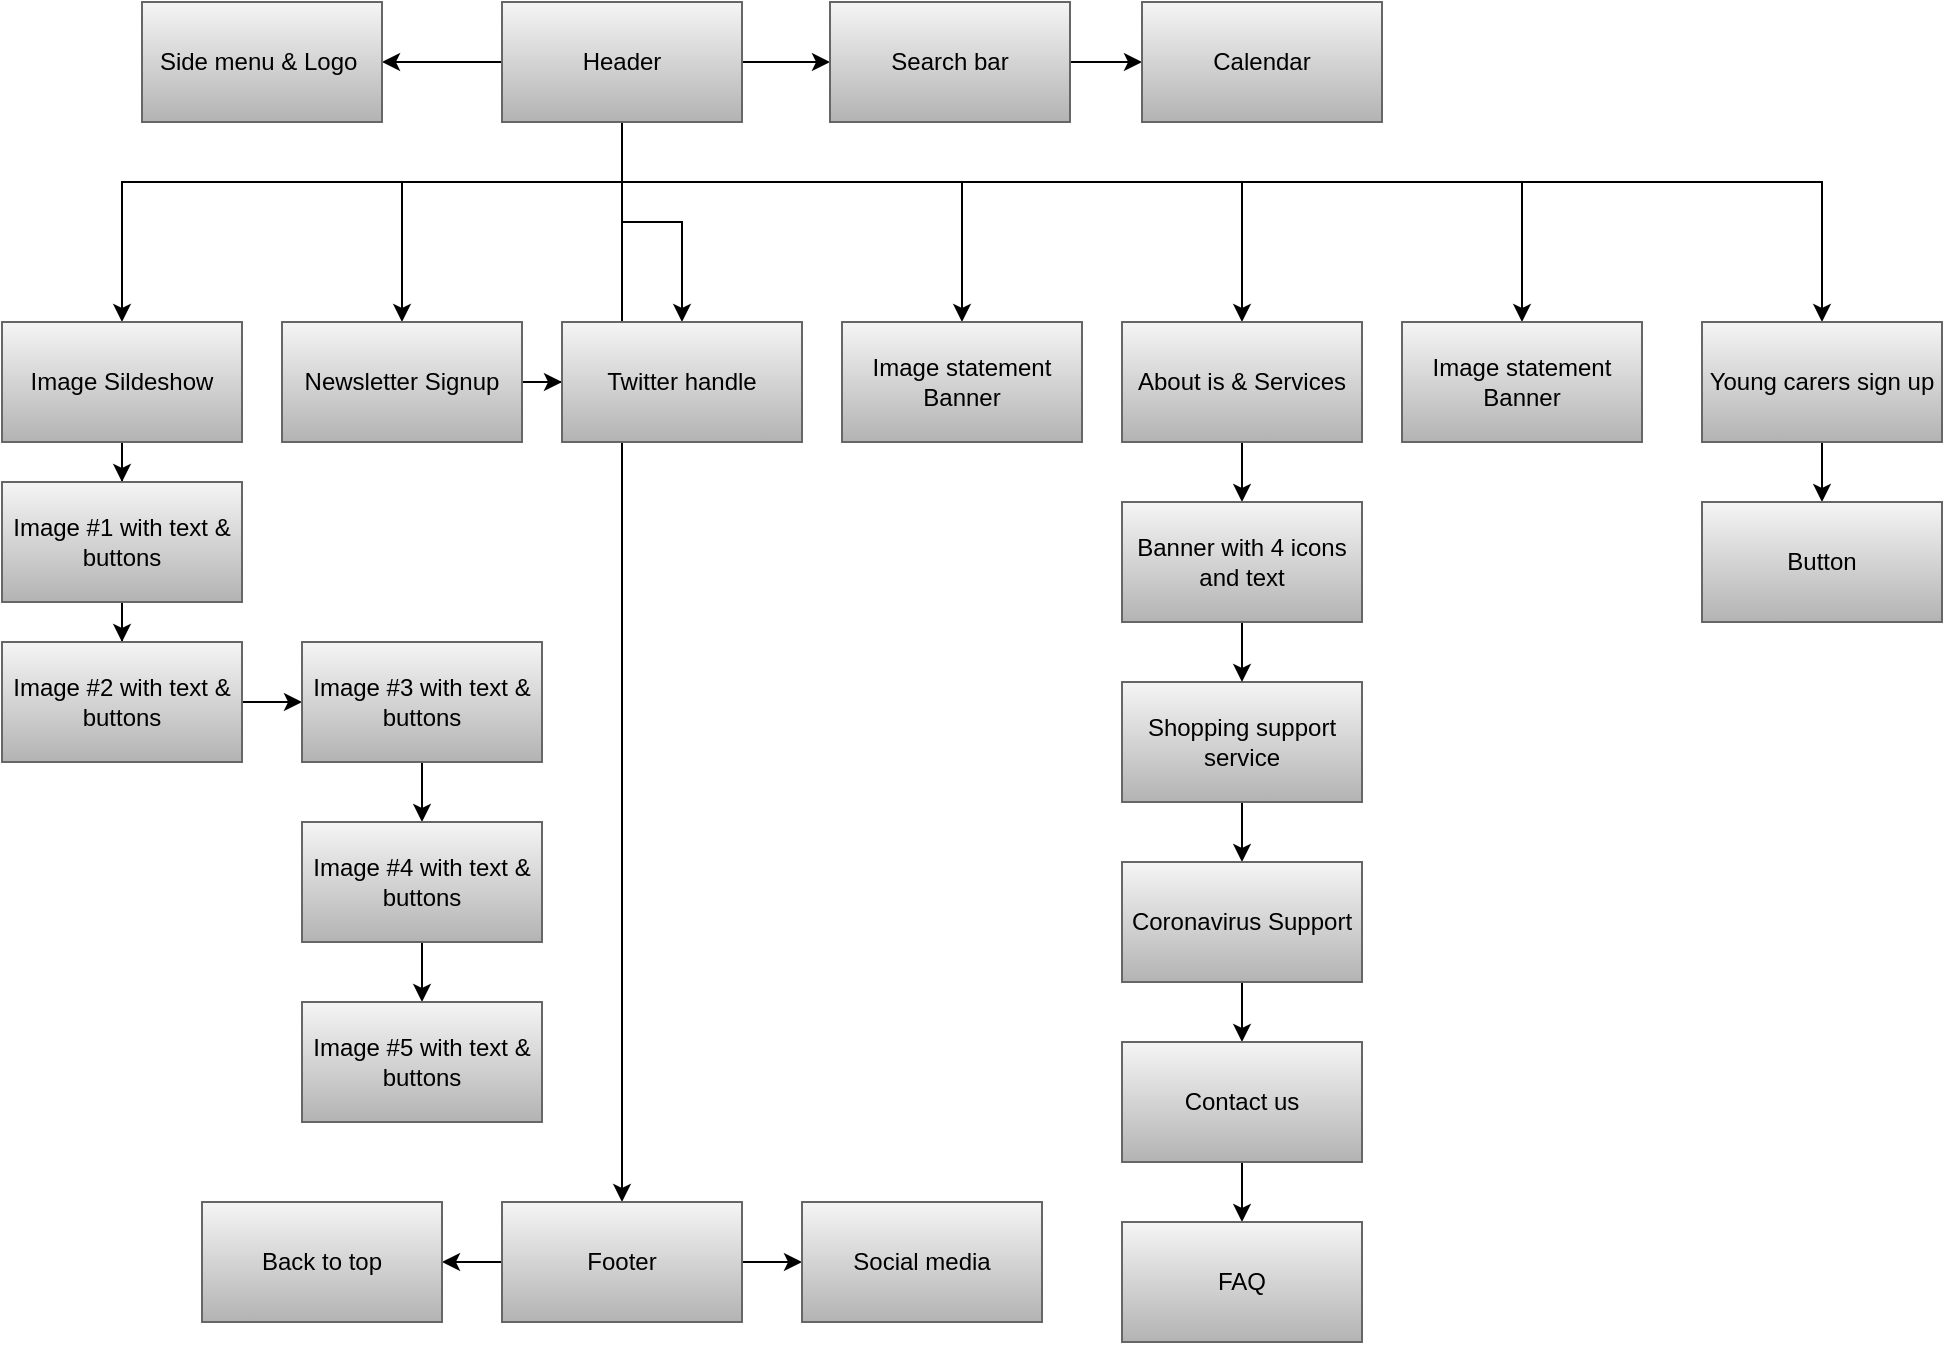 <mxfile version="13.2.1" type="github">
  <diagram id="0govi1016Gl6MYBcxuun" name="Page-1">
    <mxGraphModel grid="1" dx="2249" dy="792" gridSize="10" guides="1" tooltips="1" connect="1" arrows="1" fold="1" page="1" pageScale="1" pageWidth="827" pageHeight="1169" math="0" shadow="0">
      <root>
        <mxCell id="0" />
        <mxCell id="1" parent="0" />
        <mxCell id="VDQJw23tBoHzagNahZU1-3" value="" parent="1" source="VDQJw23tBoHzagNahZU1-1" style="edgeStyle=orthogonalEdgeStyle;rounded=0;orthogonalLoop=1;jettySize=auto;html=1;entryX=0.5;entryY=0;entryDx=0;entryDy=0;" edge="1" target="VDQJw23tBoHzagNahZU1-2">
          <mxGeometry as="geometry" relative="1">
            <Array as="points">
              <mxPoint x="250" y="160" />
              <mxPoint y="160" />
            </Array>
          </mxGeometry>
        </mxCell>
        <mxCell id="VDQJw23tBoHzagNahZU1-5" value="" parent="1" source="VDQJw23tBoHzagNahZU1-1" style="edgeStyle=orthogonalEdgeStyle;rounded=0;orthogonalLoop=1;jettySize=auto;html=1;" edge="1" target="VDQJw23tBoHzagNahZU1-4">
          <mxGeometry as="geometry" relative="1" />
        </mxCell>
        <mxCell id="VDQJw23tBoHzagNahZU1-7" value="" parent="1" source="VDQJw23tBoHzagNahZU1-1" style="edgeStyle=orthogonalEdgeStyle;rounded=0;orthogonalLoop=1;jettySize=auto;html=1;" edge="1" target="VDQJw23tBoHzagNahZU1-6">
          <mxGeometry as="geometry" relative="1" />
        </mxCell>
        <mxCell id="VDQJw23tBoHzagNahZU1-9" value="" parent="1" source="VDQJw23tBoHzagNahZU1-1" style="edgeStyle=orthogonalEdgeStyle;rounded=0;orthogonalLoop=1;jettySize=auto;html=1;" edge="1" target="VDQJw23tBoHzagNahZU1-8">
          <mxGeometry as="geometry" relative="1">
            <Array as="points">
              <mxPoint x="250" y="160" />
              <mxPoint x="140" y="160" />
            </Array>
          </mxGeometry>
        </mxCell>
        <mxCell id="VDQJw23tBoHzagNahZU1-21" parent="1" source="VDQJw23tBoHzagNahZU1-1" style="edgeStyle=orthogonalEdgeStyle;rounded=0;orthogonalLoop=1;jettySize=auto;html=1;entryX=0.5;entryY=0;entryDx=0;entryDy=0;" edge="1" target="VDQJw23tBoHzagNahZU1-20">
          <mxGeometry as="geometry" relative="1" />
        </mxCell>
        <mxCell id="VDQJw23tBoHzagNahZU1-24" parent="1" source="VDQJw23tBoHzagNahZU1-1" style="edgeStyle=orthogonalEdgeStyle;rounded=0;orthogonalLoop=1;jettySize=auto;html=1;entryX=0.5;entryY=0;entryDx=0;entryDy=0;" edge="1" target="VDQJw23tBoHzagNahZU1-23">
          <mxGeometry as="geometry" relative="1">
            <Array as="points">
              <mxPoint x="250" y="160" />
              <mxPoint x="420" y="160" />
            </Array>
          </mxGeometry>
        </mxCell>
        <mxCell id="VDQJw23tBoHzagNahZU1-26" parent="1" source="VDQJw23tBoHzagNahZU1-1" style="edgeStyle=orthogonalEdgeStyle;rounded=0;orthogonalLoop=1;jettySize=auto;html=1;entryX=0.5;entryY=0;entryDx=0;entryDy=0;" edge="1" target="VDQJw23tBoHzagNahZU1-25">
          <mxGeometry as="geometry" relative="1">
            <Array as="points">
              <mxPoint x="250" y="160" />
              <mxPoint x="560" y="160" />
            </Array>
          </mxGeometry>
        </mxCell>
        <mxCell id="F0NBGlclvD07ts6zu1J--13" parent="1" source="VDQJw23tBoHzagNahZU1-1" style="edgeStyle=orthogonalEdgeStyle;rounded=0;orthogonalLoop=1;jettySize=auto;html=1;entryX=0.5;entryY=0;entryDx=0;entryDy=0;" edge="1" target="F0NBGlclvD07ts6zu1J--8">
          <mxGeometry as="geometry" relative="1" />
        </mxCell>
        <mxCell id="F0NBGlclvD07ts6zu1J--19" parent="1" source="VDQJw23tBoHzagNahZU1-1" style="edgeStyle=orthogonalEdgeStyle;rounded=0;orthogonalLoop=1;jettySize=auto;html=1;entryX=0.5;entryY=0;entryDx=0;entryDy=0;" edge="1" target="F0NBGlclvD07ts6zu1J--18">
          <mxGeometry as="geometry" relative="1">
            <Array as="points">
              <mxPoint x="250" y="160" />
              <mxPoint x="850" y="160" />
            </Array>
          </mxGeometry>
        </mxCell>
        <mxCell id="F0NBGlclvD07ts6zu1J--25" parent="1" source="VDQJw23tBoHzagNahZU1-1" style="edgeStyle=orthogonalEdgeStyle;rounded=0;orthogonalLoop=1;jettySize=auto;html=1;entryX=0.5;entryY=0;entryDx=0;entryDy=0;" edge="1" target="F0NBGlclvD07ts6zu1J--24">
          <mxGeometry as="geometry" relative="1">
            <Array as="points">
              <mxPoint x="250" y="160" />
              <mxPoint x="700" y="160" />
            </Array>
          </mxGeometry>
        </mxCell>
        <mxCell id="VDQJw23tBoHzagNahZU1-1" value="Header" parent="1" style="rounded=0;whiteSpace=wrap;html=1;fillColor=#f5f5f5;strokeColor=#666666;gradientColor=#b3b3b3;" vertex="1">
          <mxGeometry as="geometry" x="190" y="70" width="120" height="60" />
        </mxCell>
        <mxCell id="VDQJw23tBoHzagNahZU1-22" value="" parent="1" source="VDQJw23tBoHzagNahZU1-8" style="edgeStyle=orthogonalEdgeStyle;rounded=0;orthogonalLoop=1;jettySize=auto;html=1;" edge="1" target="VDQJw23tBoHzagNahZU1-20">
          <mxGeometry as="geometry" relative="1" />
        </mxCell>
        <mxCell id="VDQJw23tBoHzagNahZU1-8" value="Newsletter Signup" parent="1" style="rounded=0;whiteSpace=wrap;html=1;fillColor=#f5f5f5;strokeColor=#666666;gradientColor=#b3b3b3;" vertex="1">
          <mxGeometry as="geometry" x="80" y="230" width="120" height="60" />
        </mxCell>
        <mxCell id="VDQJw23tBoHzagNahZU1-6" value="Side menu &amp;amp; Logo&amp;nbsp;" parent="1" style="rounded=0;whiteSpace=wrap;html=1;fillColor=#f5f5f5;strokeColor=#666666;gradientColor=#b3b3b3;" vertex="1">
          <mxGeometry as="geometry" x="10" y="70" width="120" height="60" />
        </mxCell>
        <mxCell id="F0NBGlclvD07ts6zu1J--15" value="" parent="1" source="VDQJw23tBoHzagNahZU1-4" style="edgeStyle=orthogonalEdgeStyle;rounded=0;orthogonalLoop=1;jettySize=auto;html=1;" edge="1" target="F0NBGlclvD07ts6zu1J--14">
          <mxGeometry as="geometry" relative="1" />
        </mxCell>
        <mxCell id="VDQJw23tBoHzagNahZU1-4" value="Search bar" parent="1" style="rounded=0;whiteSpace=wrap;html=1;fillColor=#f5f5f5;strokeColor=#666666;gradientColor=#b3b3b3;" vertex="1">
          <mxGeometry as="geometry" x="354" y="70" width="120" height="60" />
        </mxCell>
        <mxCell id="F0NBGlclvD07ts6zu1J--14" value="Calendar" parent="1" style="rounded=0;whiteSpace=wrap;html=1;fillColor=#f5f5f5;strokeColor=#666666;gradientColor=#b3b3b3;" vertex="1">
          <mxGeometry as="geometry" x="510" y="70" width="120" height="60" />
        </mxCell>
        <mxCell id="VDQJw23tBoHzagNahZU1-11" value="" parent="1" source="VDQJw23tBoHzagNahZU1-2" style="edgeStyle=orthogonalEdgeStyle;rounded=0;orthogonalLoop=1;jettySize=auto;html=1;" edge="1" target="VDQJw23tBoHzagNahZU1-10">
          <mxGeometry as="geometry" relative="1" />
        </mxCell>
        <mxCell id="VDQJw23tBoHzagNahZU1-2" value="Image Sildeshow" parent="1" style="rounded=0;whiteSpace=wrap;html=1;gradientColor=#b3b3b3;fillColor=#f5f5f5;strokeColor=#666666;" vertex="1">
          <mxGeometry as="geometry" x="-60" y="230" width="120" height="60" />
        </mxCell>
        <mxCell id="VDQJw23tBoHzagNahZU1-13" value="" parent="1" source="VDQJw23tBoHzagNahZU1-10" style="edgeStyle=orthogonalEdgeStyle;rounded=0;orthogonalLoop=1;jettySize=auto;html=1;" edge="1" target="VDQJw23tBoHzagNahZU1-12">
          <mxGeometry as="geometry" relative="1" />
        </mxCell>
        <mxCell id="VDQJw23tBoHzagNahZU1-10" value="Image #1 with text &amp;amp; buttons" parent="1" style="rounded=0;whiteSpace=wrap;html=1;gradientColor=#b3b3b3;fillColor=#f5f5f5;strokeColor=#666666;" vertex="1">
          <mxGeometry as="geometry" x="-60" y="310" width="120" height="60" />
        </mxCell>
        <mxCell id="VDQJw23tBoHzagNahZU1-15" value="" parent="1" source="VDQJw23tBoHzagNahZU1-12" style="edgeStyle=orthogonalEdgeStyle;rounded=0;orthogonalLoop=1;jettySize=auto;html=1;" edge="1" target="VDQJw23tBoHzagNahZU1-14">
          <mxGeometry as="geometry" relative="1" />
        </mxCell>
        <mxCell id="VDQJw23tBoHzagNahZU1-12" value="Image #2 with text &amp;amp; buttons" parent="1" style="rounded=0;whiteSpace=wrap;html=1;gradientColor=#b3b3b3;fillColor=#f5f5f5;strokeColor=#666666;" vertex="1">
          <mxGeometry as="geometry" x="-60" y="390" width="120" height="60" />
        </mxCell>
        <mxCell id="VDQJw23tBoHzagNahZU1-17" value="" parent="1" source="VDQJw23tBoHzagNahZU1-14" style="edgeStyle=orthogonalEdgeStyle;rounded=0;orthogonalLoop=1;jettySize=auto;html=1;" edge="1" target="VDQJw23tBoHzagNahZU1-16">
          <mxGeometry as="geometry" relative="1" />
        </mxCell>
        <mxCell id="VDQJw23tBoHzagNahZU1-14" value="Image #3 with text &amp;amp; buttons" parent="1" style="rounded=0;whiteSpace=wrap;html=1;gradientColor=#b3b3b3;fillColor=#f5f5f5;strokeColor=#666666;" vertex="1">
          <mxGeometry as="geometry" x="90" y="390" width="120" height="60" />
        </mxCell>
        <mxCell id="VDQJw23tBoHzagNahZU1-19" value="" parent="1" source="VDQJw23tBoHzagNahZU1-16" style="edgeStyle=orthogonalEdgeStyle;rounded=0;orthogonalLoop=1;jettySize=auto;html=1;" edge="1" target="VDQJw23tBoHzagNahZU1-18">
          <mxGeometry as="geometry" relative="1" />
        </mxCell>
        <mxCell id="VDQJw23tBoHzagNahZU1-16" value="Image #4 with text &amp;amp; buttons" parent="1" style="rounded=0;whiteSpace=wrap;html=1;gradientColor=#b3b3b3;fillColor=#f5f5f5;strokeColor=#666666;" vertex="1">
          <mxGeometry as="geometry" x="90" y="480" width="120" height="60" />
        </mxCell>
        <mxCell id="VDQJw23tBoHzagNahZU1-18" value="Image #5 with text &amp;amp; buttons" parent="1" style="rounded=0;whiteSpace=wrap;html=1;gradientColor=#b3b3b3;fillColor=#f5f5f5;strokeColor=#666666;" vertex="1">
          <mxGeometry as="geometry" x="90" y="570" width="120" height="60" />
        </mxCell>
        <mxCell id="VDQJw23tBoHzagNahZU1-20" value="Twitter handle" parent="1" style="rounded=0;whiteSpace=wrap;html=1;gradientColor=#b3b3b3;fillColor=#f5f5f5;strokeColor=#666666;" vertex="1">
          <mxGeometry as="geometry" x="220" y="230" width="120" height="60" />
        </mxCell>
        <mxCell id="VDQJw23tBoHzagNahZU1-23" value="Image statement Banner" parent="1" style="rounded=0;whiteSpace=wrap;html=1;gradientColor=#b3b3b3;fillColor=#f5f5f5;strokeColor=#666666;" vertex="1">
          <mxGeometry as="geometry" x="360" y="230" width="120" height="60" />
        </mxCell>
        <mxCell id="F0NBGlclvD07ts6zu1J--22" value="" parent="1" source="VDQJw23tBoHzagNahZU1-25" style="edgeStyle=orthogonalEdgeStyle;rounded=0;orthogonalLoop=1;jettySize=auto;html=1;" edge="1" target="F0NBGlclvD07ts6zu1J--16">
          <mxGeometry as="geometry" relative="1" />
        </mxCell>
        <mxCell id="VDQJw23tBoHzagNahZU1-25" value="About is &amp;amp; Services" parent="1" style="rounded=0;whiteSpace=wrap;html=1;gradientColor=#b3b3b3;fillColor=#f5f5f5;strokeColor=#666666;" vertex="1">
          <mxGeometry as="geometry" x="500" y="230" width="120" height="60" />
        </mxCell>
        <mxCell id="F0NBGlclvD07ts6zu1J--3" value="" parent="1" source="VDQJw23tBoHzagNahZU1-27" style="edgeStyle=orthogonalEdgeStyle;rounded=0;orthogonalLoop=1;jettySize=auto;html=1;" edge="1" target="F0NBGlclvD07ts6zu1J--2">
          <mxGeometry as="geometry" relative="1" />
        </mxCell>
        <mxCell id="VDQJw23tBoHzagNahZU1-27" value="Shopping support service" parent="1" style="rounded=0;whiteSpace=wrap;html=1;gradientColor=#b3b3b3;fillColor=#f5f5f5;strokeColor=#666666;" vertex="1">
          <mxGeometry as="geometry" x="500" y="410" width="120" height="60" />
        </mxCell>
        <mxCell id="F0NBGlclvD07ts6zu1J--5" value="" parent="1" source="F0NBGlclvD07ts6zu1J--2" style="edgeStyle=orthogonalEdgeStyle;rounded=0;orthogonalLoop=1;jettySize=auto;html=1;" edge="1" target="F0NBGlclvD07ts6zu1J--4">
          <mxGeometry as="geometry" relative="1" />
        </mxCell>
        <mxCell id="F0NBGlclvD07ts6zu1J--2" value="Coronavirus Support" parent="1" style="rounded=0;whiteSpace=wrap;html=1;gradientColor=#b3b3b3;fillColor=#f5f5f5;strokeColor=#666666;" vertex="1">
          <mxGeometry as="geometry" x="500" y="500" width="120" height="60" />
        </mxCell>
        <mxCell id="F0NBGlclvD07ts6zu1J--7" value="" parent="1" source="F0NBGlclvD07ts6zu1J--4" style="edgeStyle=orthogonalEdgeStyle;rounded=0;orthogonalLoop=1;jettySize=auto;html=1;" edge="1" target="F0NBGlclvD07ts6zu1J--6">
          <mxGeometry as="geometry" relative="1" />
        </mxCell>
        <mxCell id="F0NBGlclvD07ts6zu1J--4" value="Contact us" parent="1" style="rounded=0;whiteSpace=wrap;html=1;gradientColor=#b3b3b3;fillColor=#f5f5f5;strokeColor=#666666;" vertex="1">
          <mxGeometry as="geometry" x="500" y="590" width="120" height="60" />
        </mxCell>
        <mxCell id="F0NBGlclvD07ts6zu1J--6" value="FAQ" parent="1" style="rounded=0;whiteSpace=wrap;html=1;gradientColor=#b3b3b3;fillColor=#f5f5f5;strokeColor=#666666;" vertex="1">
          <mxGeometry as="geometry" x="500" y="680" width="120" height="60" />
        </mxCell>
        <mxCell id="F0NBGlclvD07ts6zu1J--10" value="" parent="1" source="F0NBGlclvD07ts6zu1J--8" style="edgeStyle=orthogonalEdgeStyle;rounded=0;orthogonalLoop=1;jettySize=auto;html=1;" edge="1" target="F0NBGlclvD07ts6zu1J--9">
          <mxGeometry as="geometry" relative="1" />
        </mxCell>
        <mxCell id="F0NBGlclvD07ts6zu1J--12" value="" parent="1" source="F0NBGlclvD07ts6zu1J--8" style="edgeStyle=orthogonalEdgeStyle;rounded=0;orthogonalLoop=1;jettySize=auto;html=1;" edge="1" target="F0NBGlclvD07ts6zu1J--11">
          <mxGeometry as="geometry" relative="1" />
        </mxCell>
        <mxCell id="F0NBGlclvD07ts6zu1J--8" value="Footer" parent="1" style="rounded=0;whiteSpace=wrap;html=1;gradientColor=#b3b3b3;fillColor=#f5f5f5;strokeColor=#666666;" vertex="1">
          <mxGeometry as="geometry" x="190" y="670" width="120" height="60" />
        </mxCell>
        <mxCell id="F0NBGlclvD07ts6zu1J--11" value="Back to top" parent="1" style="rounded=0;whiteSpace=wrap;html=1;gradientColor=#b3b3b3;fillColor=#f5f5f5;strokeColor=#666666;" vertex="1">
          <mxGeometry as="geometry" x="40" y="670" width="120" height="60" />
        </mxCell>
        <mxCell id="F0NBGlclvD07ts6zu1J--9" value="Social media" parent="1" style="rounded=0;whiteSpace=wrap;html=1;gradientColor=#b3b3b3;fillColor=#f5f5f5;strokeColor=#666666;" vertex="1">
          <mxGeometry as="geometry" x="340" y="670" width="120" height="60" />
        </mxCell>
        <mxCell id="F0NBGlclvD07ts6zu1J--23" value="" parent="1" source="F0NBGlclvD07ts6zu1J--16" style="edgeStyle=orthogonalEdgeStyle;rounded=0;orthogonalLoop=1;jettySize=auto;html=1;" edge="1" target="VDQJw23tBoHzagNahZU1-27">
          <mxGeometry as="geometry" relative="1" />
        </mxCell>
        <mxCell id="F0NBGlclvD07ts6zu1J--16" value="Banner with 4 icons and text" parent="1" style="rounded=0;whiteSpace=wrap;html=1;gradientColor=#b3b3b3;fillColor=#f5f5f5;strokeColor=#666666;" vertex="1">
          <mxGeometry as="geometry" x="500" y="320" width="120" height="60" />
        </mxCell>
        <mxCell id="F0NBGlclvD07ts6zu1J--21" value="" parent="1" source="F0NBGlclvD07ts6zu1J--18" style="edgeStyle=orthogonalEdgeStyle;rounded=0;orthogonalLoop=1;jettySize=auto;html=1;" edge="1" target="F0NBGlclvD07ts6zu1J--20">
          <mxGeometry as="geometry" relative="1" />
        </mxCell>
        <mxCell id="F0NBGlclvD07ts6zu1J--18" value="Young carers sign up" parent="1" style="rounded=0;whiteSpace=wrap;html=1;gradientColor=#b3b3b3;fillColor=#f5f5f5;strokeColor=#666666;" vertex="1">
          <mxGeometry as="geometry" x="790" y="230" width="120" height="60" />
        </mxCell>
        <mxCell id="F0NBGlclvD07ts6zu1J--20" value="Button" parent="1" style="rounded=0;whiteSpace=wrap;html=1;gradientColor=#b3b3b3;fillColor=#f5f5f5;strokeColor=#666666;" vertex="1">
          <mxGeometry as="geometry" x="790" y="320" width="120" height="60" />
        </mxCell>
        <mxCell id="F0NBGlclvD07ts6zu1J--24" value="Image statement Banner" parent="1" style="rounded=0;whiteSpace=wrap;html=1;gradientColor=#b3b3b3;fillColor=#f5f5f5;strokeColor=#666666;" vertex="1">
          <mxGeometry as="geometry" x="640" y="230" width="120" height="60" />
        </mxCell>
      </root>
    </mxGraphModel>
  </diagram>
</mxfile>
